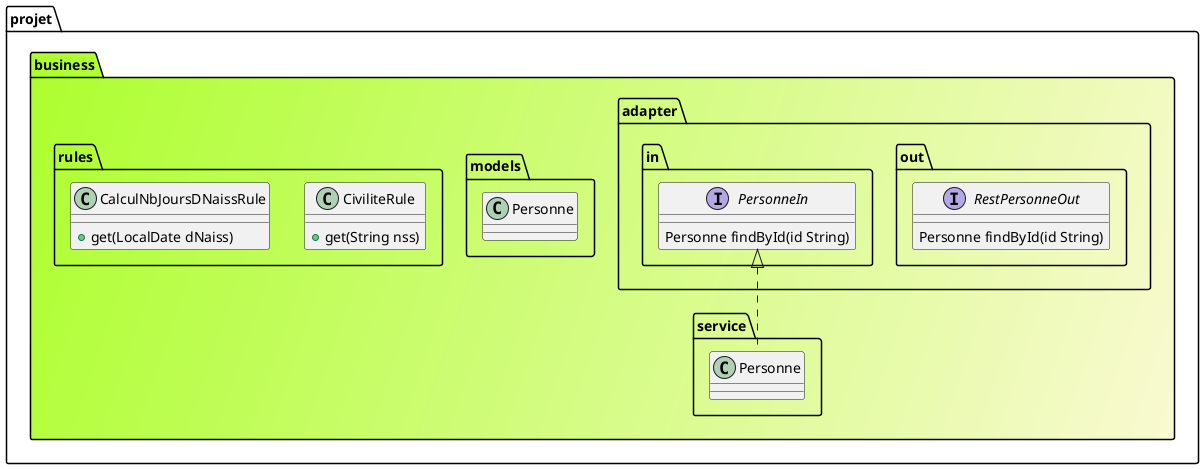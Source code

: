 @startuml
package projet.business #GreenYellow/LightGoldenRodYellow {
  package projet.business.adapter.out {
  interface RestPersonneOut {
    Personne findById(id String)
  }
  }
  package projet.business.adapter.in {
    interface PersonneIn {
      Personne findById(id String)
    }
    }
  package projet.business.models {
    class Personne{
    }
  }
    package projet.business.rules {
        class CiviliteRule{
            +get(String nss)
        }
        class CalculNbJoursDNaissRule{
            +get(LocalDate dNaiss)
        }
      }
      package projet.business.service {
          class Personne implements projet.business.adapter.in.PersonneIn {
          }
        }
}

}
@enduml
